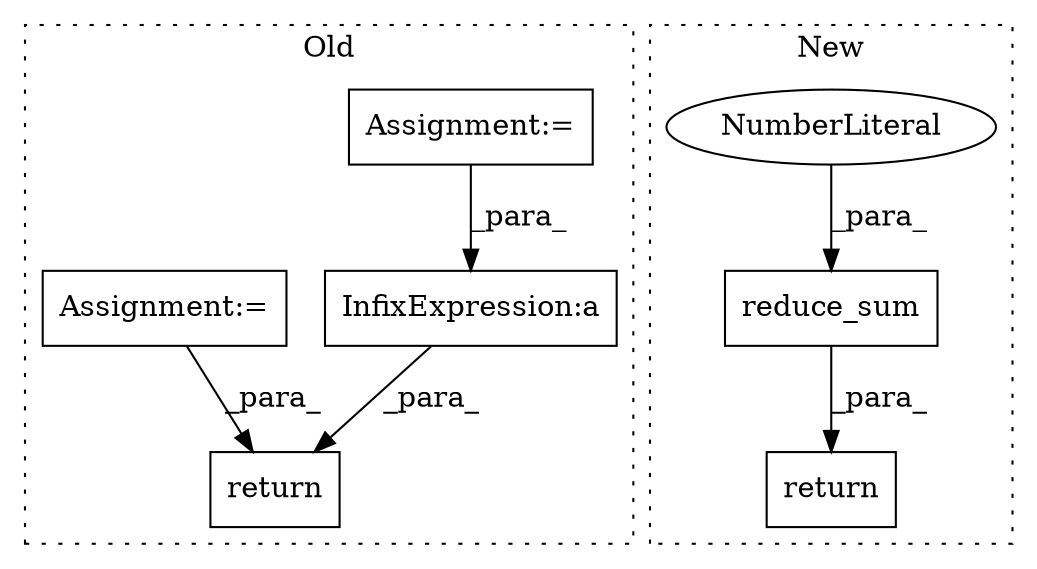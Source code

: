 digraph G {
subgraph cluster0 {
1 [label="return" a="41" s="2860" l="7" shape="box"];
4 [label="Assignment:=" a="7" s="2789" l="1" shape="box"];
5 [label="InfixExpression:a" a="27" s="2882" l="3" shape="box"];
7 [label="Assignment:=" a="7" s="2752" l="1" shape="box"];
label = "Old";
style="dotted";
}
subgraph cluster1 {
2 [label="reduce_sum" a="32" s="4575,4868" l="11,1" shape="box"];
3 [label="return" a="41" s="4557" l="7" shape="box"];
6 [label="NumberLiteral" a="34" s="4867" l="1" shape="ellipse"];
label = "New";
style="dotted";
}
2 -> 3 [label="_para_"];
4 -> 5 [label="_para_"];
5 -> 1 [label="_para_"];
6 -> 2 [label="_para_"];
7 -> 1 [label="_para_"];
}